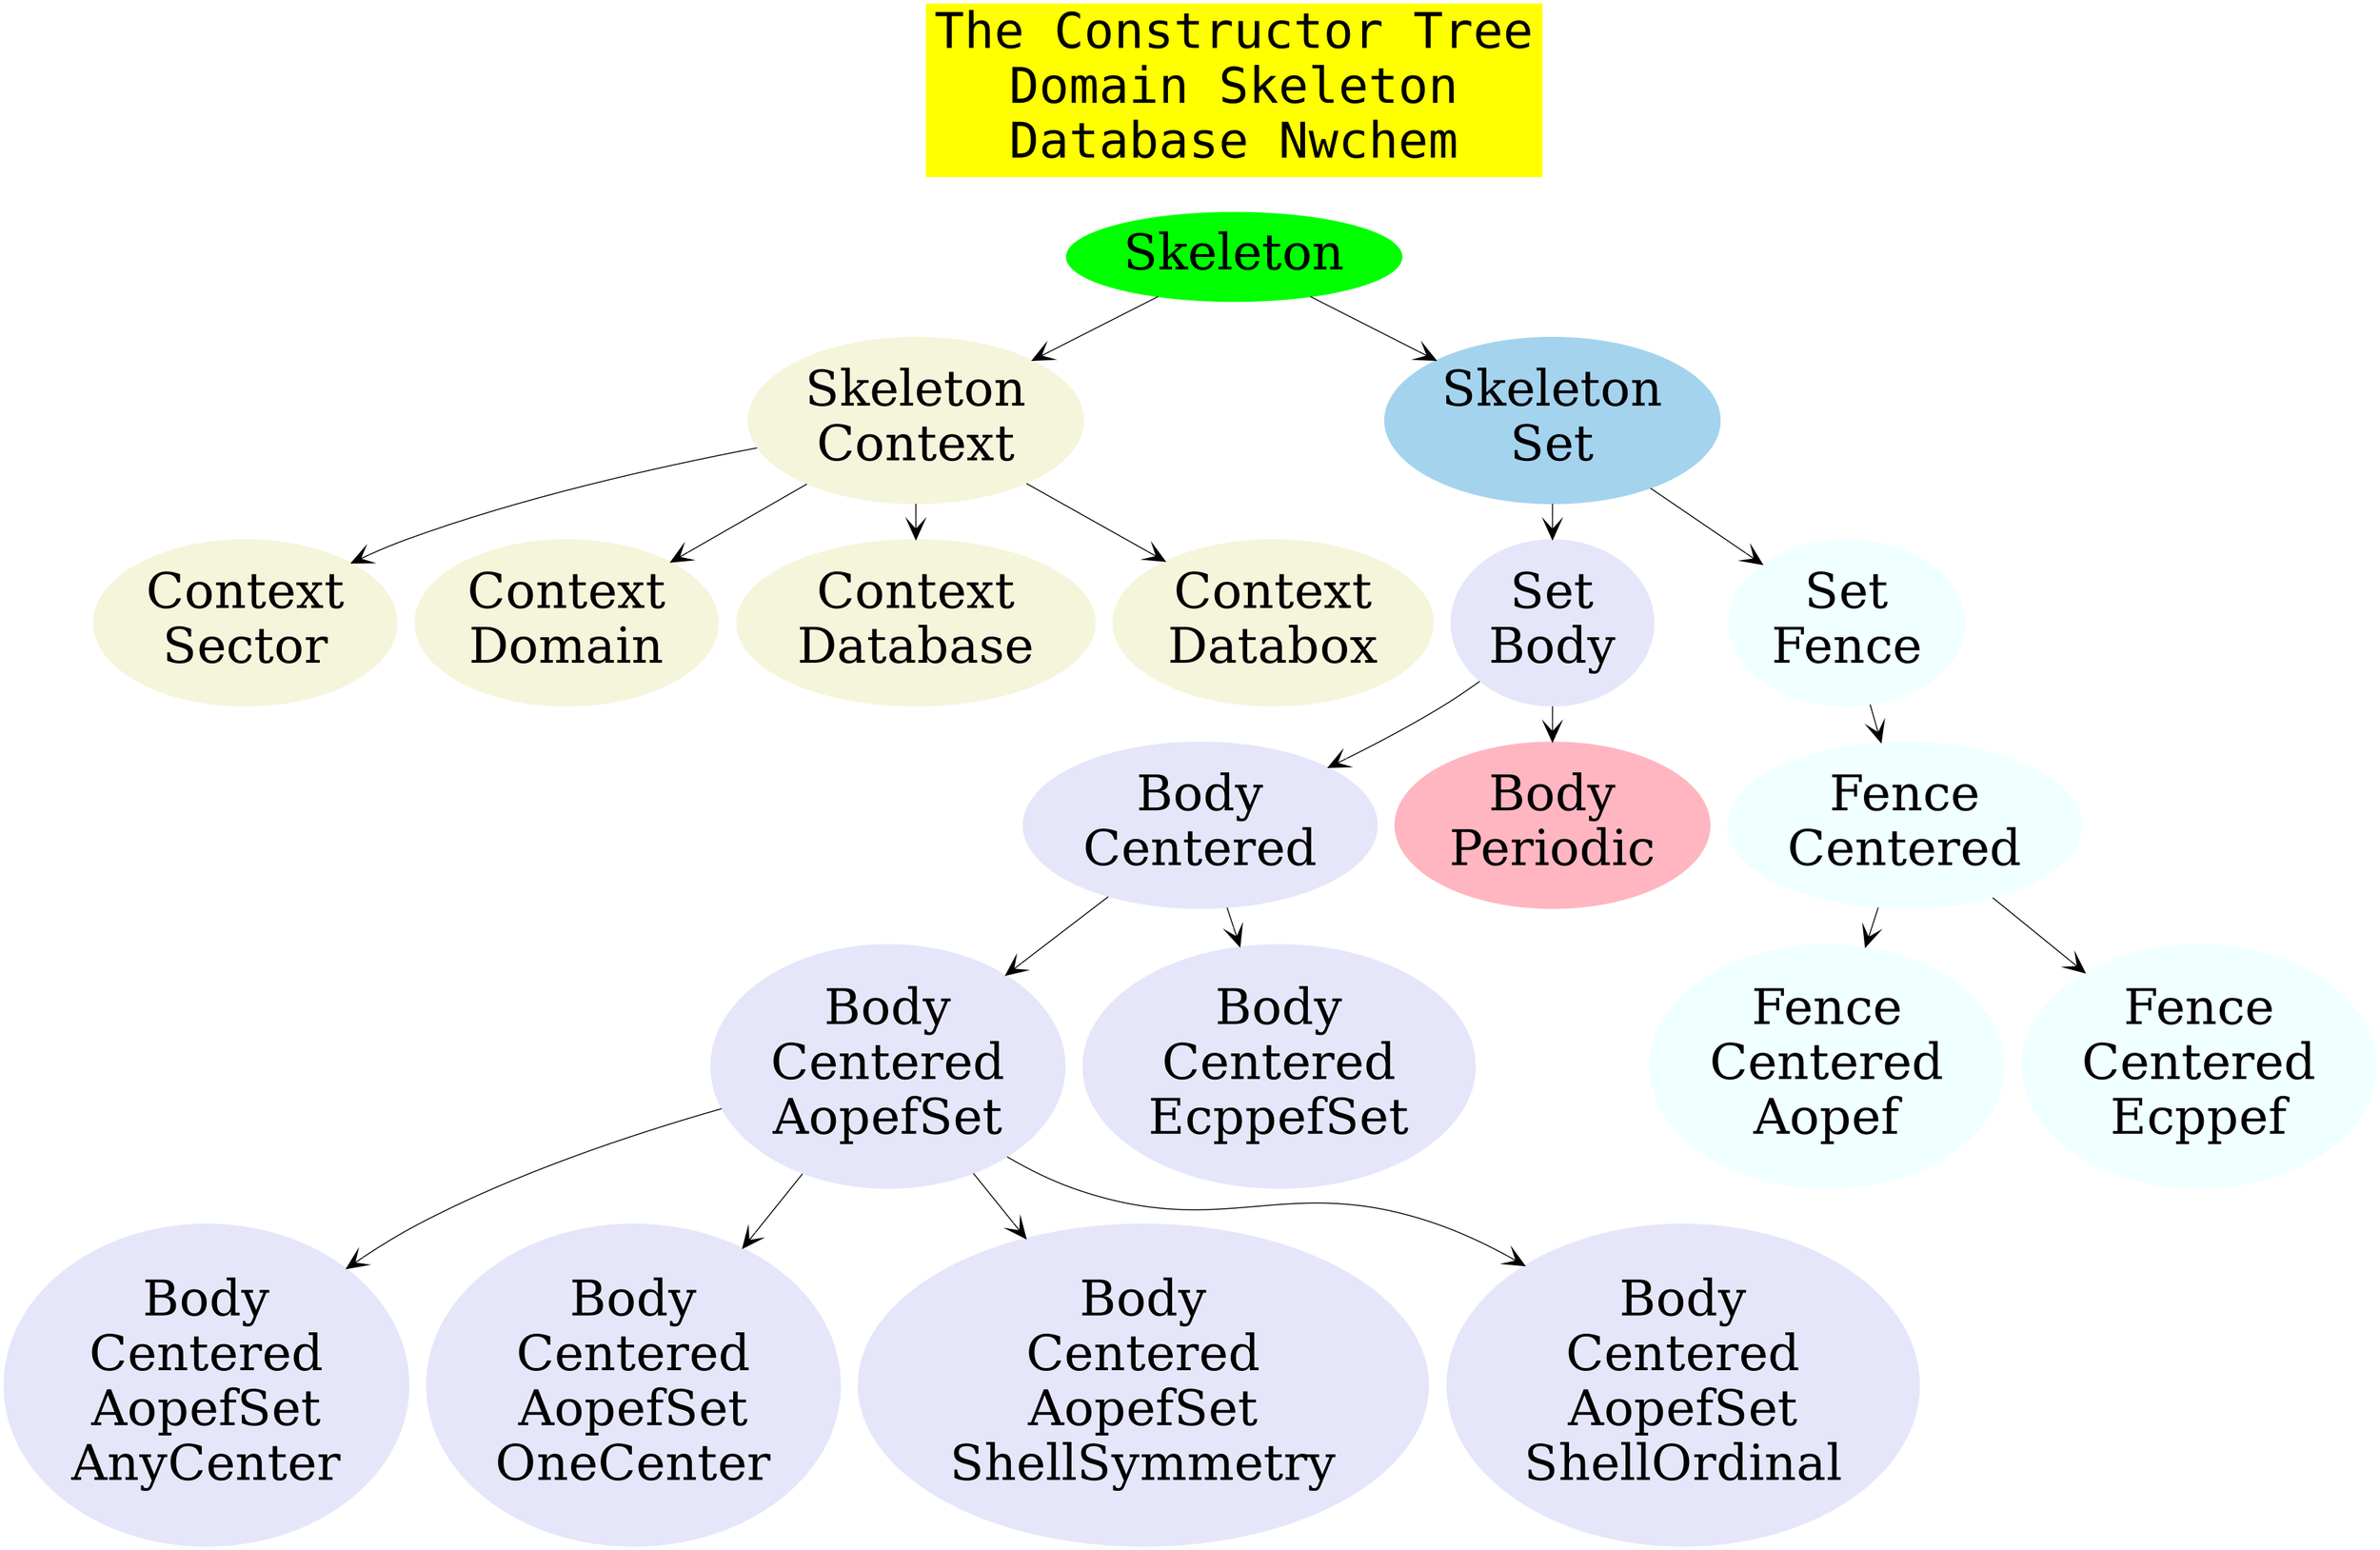         digraph Frames {
                size="40,15";
                node [fontsize=50];
                edge [arrowhead = "vee", arrowsize = "2.0", style="solid", taillabel = ""];

  Title [
  	label = "The Constructor Tree\nDomain Skeleton\nDatabase Nwchem", shape=box, fontname=Courier, color=yellow, style=filled
  ];


   "Skeleton" [color=green, style=filled];
   "Skeleton\nContext" [color=beige, style=filled];
   "Context\nSector"    [color=beige, style=filled];
   "Context\nDomain"    [color=beige, style=filled];
   "Context\nDatabase"    [color=beige, style=filled];
   "Context\nDatabox"    [color=beige, style=filled];

   "Skeleton\nSet" [color=lightskyblue2, style=filled];

   "Set\nBody"[color=lavender, style=filled];
   "Body\nCentered" [color=lavender, style=filled];
   "Body\nCentered\nAopefSet" [color=lavender, style=filled];
   "Body\nCentered\nAopefSet\nAnyCenter" [color=lavender, style=filled];
   "Body\nCentered\nAopefSet\nOneCenter" [color=lavender, style=filled];
   "Body\nCentered\nAopefSet\nShellSymmetry" [color=lavender, style=filled];
   "Body\nCentered\nAopefSet\nShellOrdinal" [color=lavender, style=filled];
   "Body\nCentered\nEcppefSet" [color=lavender, style=filled];
	   
   "Body\nPeriodic" [color=lightpink, style=filled];

   "Set\nFence"[color=azure, style=filled];
   "Fence\nCentered" [color=azure, style=filled];
   "Fence\nCentered\nAopef" [color=azure, style=filled];
   "Fence\nCentered\nEcppef" [color=azure, style=filled];

	    
   Title -> "Skeleton"  [style="invis"];

	   
   "Skeleton" -> {"Skeleton\nContext" "Skeleton\nSet"};
   "Skeleton\nSet" -> {"Set\nBody" "Set\nFence"};

   "Skeleton\nContext" ->  {"Context\nSector" "Context\nDomain" "Context\nDatabase" "Context\nDatabox"};

   "Set\nBody" -> {"Body\nCentered" "Body\nPeriodic"};
   "Body\nCentered" -> {"Body\nCentered\nAopefSet" "Body\nCentered\nEcppefSet"};
   "Body\nCentered\nAopefSet" -> {
   "Body\nCentered\nAopefSet\nAnyCenter" 
   "Body\nCentered\nAopefSet\nOneCenter" 
   "Body\nCentered\nAopefSet\nShellSymmetry"
   "Body\nCentered\nAopefSet\nShellOrdinal"};	

    "Set\nFence" -> "Fence\nCentered";
    "Fence\nCentered" -> { "Fence\nCentered\nAopef" "Fence\nCentered\nEcppef"};

}

